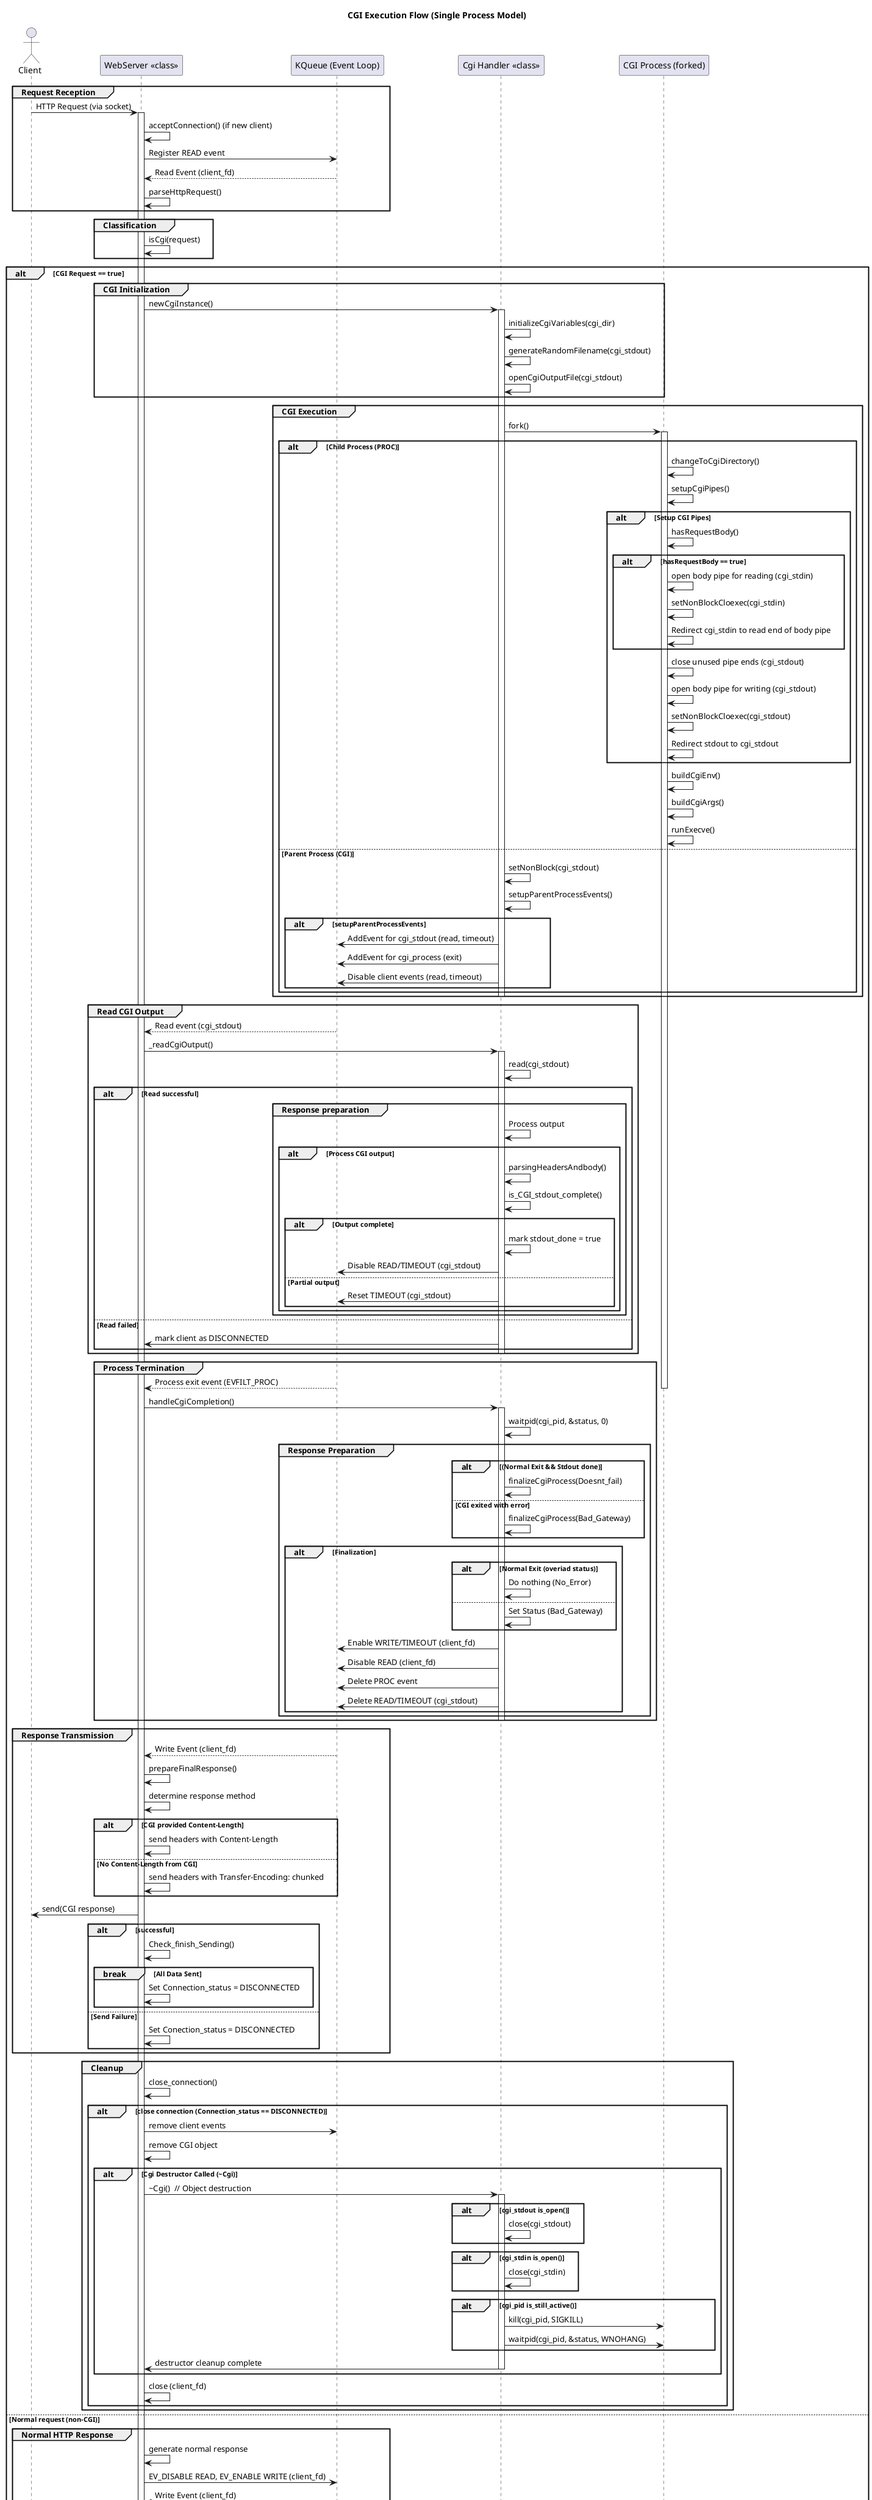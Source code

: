 @startuml
title CGI Execution Flow (Single Process Model)

actor Client
participant "WebServer <<class>>" as WS
participant "KQueue (Event Loop)" as KQ
participant "Cgi Handler <<class>>" as CGI
participant "CGI Process (forked)" as PROC

group Request Reception
    Client -> WS : HTTP Request (via socket)
    activate WS
    WS -> WS : acceptConnection() (if new client)
    WS -> KQ : Register READ event
    KQ --> WS : Read Event (client_fd)
    WS -> WS : parseHttpRequest()
end

group Classification
    WS -> WS : isCgi(request)
end

alt CGI Request == true

    group CGI Initialization
        WS -> CGI : newCgiInstance()
        activate CGI
        CGI -> CGI : initializeCgiVariables(cgi_dir)
        CGI -> CGI : generateRandomFilename(cgi_stdout)
        CGI -> CGI : openCgiOutputFile(cgi_stdout)
    end

    group CGI Execution
        CGI -> PROC : fork()
        activate PROC
        
        alt Child Process (PROC)
            PROC -> PROC : changeToCgiDirectory()
            PROC -> PROC : setupCgiPipes()
            alt Setup CGI Pipes
                PROC -> PROC : hasRequestBody()
                alt hasRequestBody == true
                    PROC -> PROC : open body pipe for reading (cgi_stdin)
                    PROC -> PROC : setNonBlockCloexec(cgi_stdin)
                    PROC -> PROC : Redirect cgi_stdin to read end of body pipe
                end
                PROC -> PROC : close unused pipe ends (cgi_stdout)
                PROC -> PROC : open body pipe for writing (cgi_stdout)
                PROC -> PROC : setNonBlockCloexec(cgi_stdout)
                PROC -> PROC : Redirect stdout to cgi_stdout
            end
            PROC -> PROC : buildCgiEnv()
            PROC -> PROC : buildCgiArgs()
            PROC -> PROC : runExecve()
        else Parent Process (CGI)
            CGI -> CGI : setNonBlock(cgi_stdout)
            CGI -> CGI : setupParentProcessEvents()
            alt setupParentProcessEvents 
                CGI -> KQ : AddEvent for cgi_stdout (read, timeout)
                CGI -> KQ : AddEvent for cgi_process (exit)
                CGI -> KQ : Disable client events (read, timeout)
            end
        end
        Deactivate CGI
    end

    group Read CGI Output
        KQ --> WS : Read event (cgi_stdout)
        WS -> CGI : _readCgiOutput()
        activate CGI
        CGI -> CGI : read(cgi_stdout)
        alt Read successful
            group Response preparation
                CGI -> CGI : Process output
                alt Process CGI output
                    CGI -> CGI : parsingHeadersAndbody()
                    CGI -> CGI : is_CGI_stdout_complete()
                    alt Output complete
                        CGI -> CGI : mark stdout_done = true
                        CGI -> KQ : Disable READ/TIMEOUT (cgi_stdout)
                    else Partial output
                        CGI -> KQ : Reset TIMEOUT (cgi_stdout)
                    end
                end
            end
        else Read failed
            CGI -> WS : mark client as DISCONNECTED
        end
        Deactivate CGI
    end

    group Process Termination
        KQ --> WS : Process exit event (EVFILT_PROC)
        deactivate PROC
        WS -> CGI : handleCgiCompletion()
        Activate CGI
        CGI -> CGI : waitpid(cgi_pid, &status, 0)
        
        group Response Preparation
            alt (Normal Exit && Stdout done)
                CGI -> CGI : finalizeCgiProcess(Doesnt_fail)
            else CGI exited with error
                CGI -> CGI : finalizeCgiProcess(Bad_Gateway)
            end
            alt Finalization
                alt Normal Exit (overiad status)
                    CGI -> CGI : Do nothing (No_Error)
                else
                    CGI -> CGI : Set Status (Bad_Gateway)
                end
                CGI -> KQ : Enable WRITE/TIMEOUT (client_fd)
                CGI -> KQ : Disable READ (client_fd)
                CGI -> KQ : Delete PROC event
                CGI -> KQ : Delete READ/TIMEOUT (cgi_stdout)
            end
        end
        deactivate CGI
    end

    group Response Transmission
        KQ --> WS : Write Event (client_fd)
        WS -> WS : prepareFinalResponse()
        WS -> WS : determine response method

        alt CGI provided Content-Length
            WS -> WS : send headers with Content-Length
        else No Content-Length from CGI
            WS -> WS : send headers with Transfer-Encoding: chunked
        end
        WS -> Client : send(CGI response)
        alt successful
            WS -> WS : Check_finish_Sending()
            break All Data Sent
                WS -> WS : Set Connection_status = DISCONNECTED
            end
        else Send Failure
            WS -> WS : Set Conection_status = DISCONNECTED
        end
    end

    group Cleanup
        WS -> WS : close_connection()
        alt close connection (Connection_status == DISCONNECTED)
           WS -> KQ : remove client events
           WS -> WS : remove CGI object
            alt Cgi Destructor Called (~Cgi)
                WS -> CGI : ~Cgi()  // Object destruction
                activate CGI

                alt cgi_stdout is_open()
                    CGI -> CGI : close(cgi_stdout)
                end

                alt cgi_stdin is_open()
                    CGI -> CGI : close(cgi_stdin)
                end

                alt cgi_pid is_still_active()
                    CGI -> PROC : kill(cgi_pid, SIGKILL)
                    CGI -> PROC : waitpid(cgi_pid, &status, WNOHANG)
                end

                CGI -> WS : destructor cleanup complete
                deactivate CGI
            end
           WS -> WS : close (client_fd)
        end
    end

else Normal request (non-CGI)
    group Normal HTTP Response
        WS -> WS : generate normal response
        WS -> KQ : EV_DISABLE READ, EV_ENABLE WRITE (client_fd)
        KQ --> WS : Write Event (client_fd)
        WS -> Client : send(normal response)
        WS -> WS : Set Conection_status = DISCONNECTED
        WS -> WS : close_connection()
    end
end

deactivate WS
@enduml

